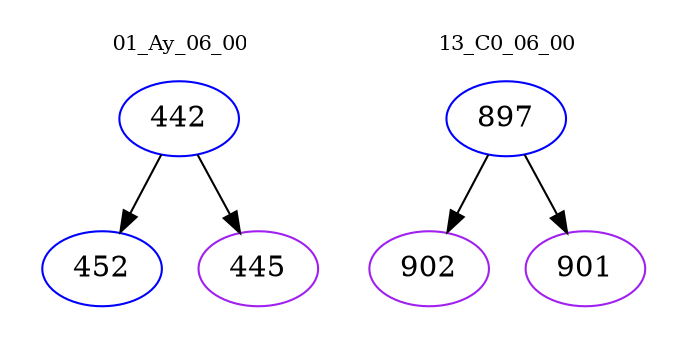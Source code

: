 digraph{
subgraph cluster_0 {
color = white
label = "01_Ay_06_00";
fontsize=10;
T0_442 [label="442", color="blue"]
T0_442 -> T0_452 [color="black"]
T0_452 [label="452", color="blue"]
T0_442 -> T0_445 [color="black"]
T0_445 [label="445", color="purple"]
}
subgraph cluster_1 {
color = white
label = "13_C0_06_00";
fontsize=10;
T1_897 [label="897", color="blue"]
T1_897 -> T1_902 [color="black"]
T1_902 [label="902", color="purple"]
T1_897 -> T1_901 [color="black"]
T1_901 [label="901", color="purple"]
}
}
